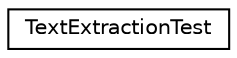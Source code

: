 digraph "Graphical Class Hierarchy"
{
 // LATEX_PDF_SIZE
  edge [fontname="Helvetica",fontsize="10",labelfontname="Helvetica",labelfontsize="10"];
  node [fontname="Helvetica",fontsize="10",shape=record];
  rankdir="LR";
  Node0 [label="TextExtractionTest",height=0.2,width=0.4,color="black", fillcolor="white", style="filled",URL="$class_text_extraction_test.html",tooltip=" "];
}
